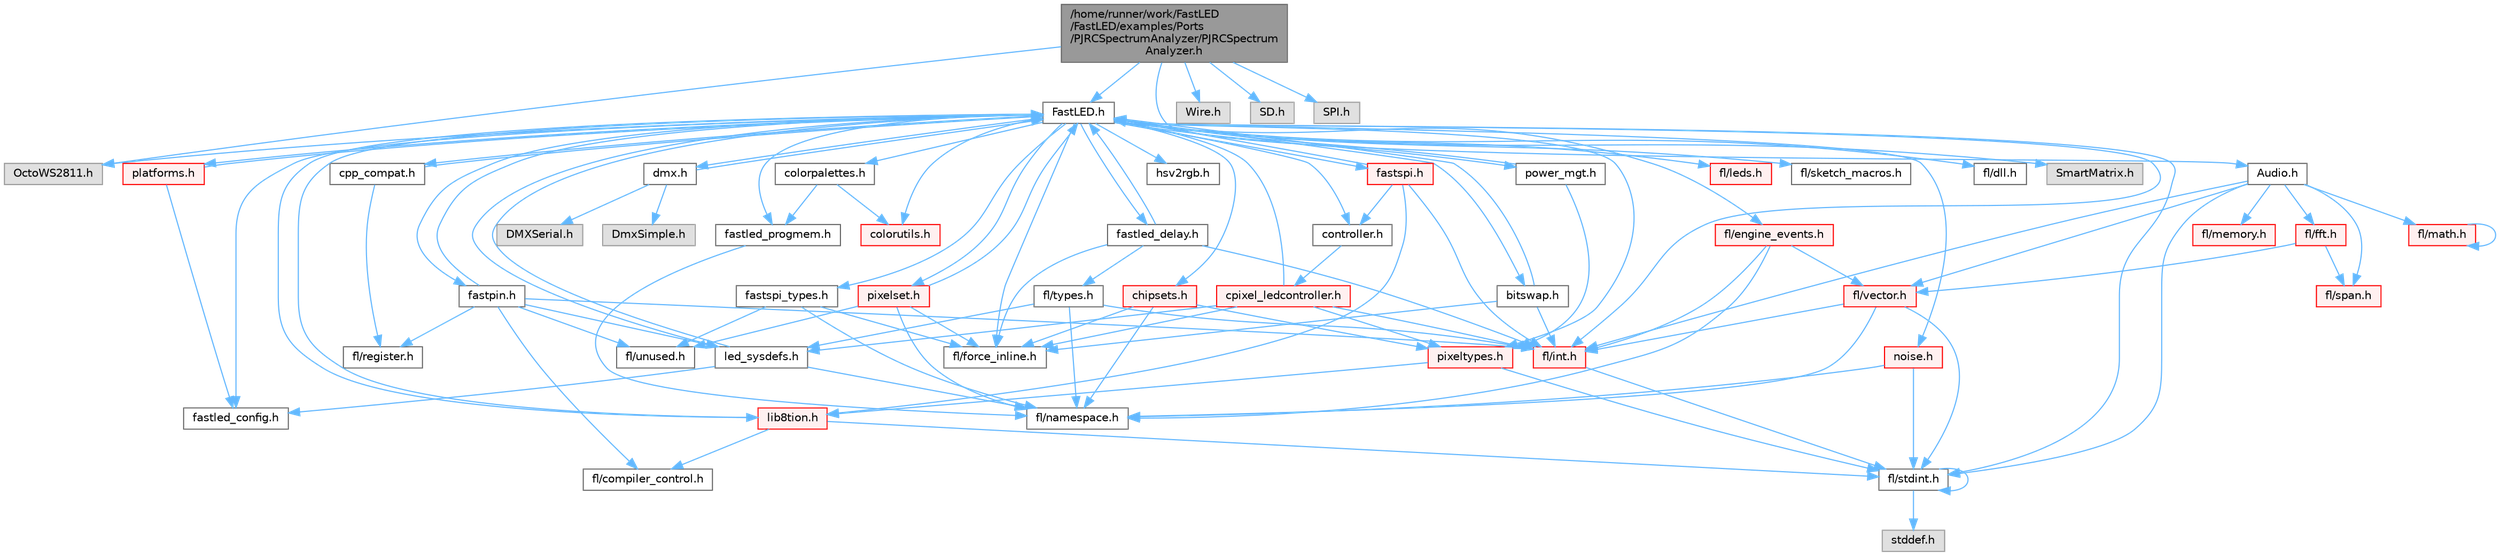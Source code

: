 digraph "/home/runner/work/FastLED/FastLED/examples/Ports/PJRCSpectrumAnalyzer/PJRCSpectrumAnalyzer.h"
{
 // INTERACTIVE_SVG=YES
 // LATEX_PDF_SIZE
  bgcolor="transparent";
  edge [fontname=Helvetica,fontsize=10,labelfontname=Helvetica,labelfontsize=10];
  node [fontname=Helvetica,fontsize=10,shape=box,height=0.2,width=0.4];
  Node1 [id="Node000001",label="/home/runner/work/FastLED\l/FastLED/examples/Ports\l/PJRCSpectrumAnalyzer/PJRCSpectrum\lAnalyzer.h",height=0.2,width=0.4,color="gray40", fillcolor="grey60", style="filled", fontcolor="black",tooltip=" "];
  Node1 -> Node2 [id="edge1_Node000001_Node000002",color="steelblue1",style="solid",tooltip=" "];
  Node2 [id="Node000002",label="OctoWS2811.h",height=0.2,width=0.4,color="grey60", fillcolor="#E0E0E0", style="filled",tooltip=" "];
  Node1 -> Node3 [id="edge2_Node000001_Node000003",color="steelblue1",style="solid",tooltip=" "];
  Node3 [id="Node000003",label="FastLED.h",height=0.2,width=0.4,color="grey40", fillcolor="white", style="filled",URL="$db/d97/_fast_l_e_d_8h.html",tooltip="central include file for FastLED, defines the CFastLED class/object"];
  Node3 -> Node4 [id="edge3_Node000003_Node000004",color="steelblue1",style="solid",tooltip=" "];
  Node4 [id="Node000004",label="fl/stdint.h",height=0.2,width=0.4,color="grey40", fillcolor="white", style="filled",URL="$df/dd8/stdint_8h.html",tooltip=" "];
  Node4 -> Node5 [id="edge4_Node000004_Node000005",color="steelblue1",style="solid",tooltip=" "];
  Node5 [id="Node000005",label="stddef.h",height=0.2,width=0.4,color="grey60", fillcolor="#E0E0E0", style="filled",tooltip=" "];
  Node4 -> Node4 [id="edge5_Node000004_Node000004",color="steelblue1",style="solid",tooltip=" "];
  Node3 -> Node6 [id="edge6_Node000003_Node000006",color="steelblue1",style="solid",tooltip=" "];
  Node6 [id="Node000006",label="fl/dll.h",height=0.2,width=0.4,color="grey40", fillcolor="white", style="filled",URL="$d3/d4b/dll_8h.html",tooltip="FastLED dynamic library interface - lightweight header for external callers."];
  Node3 -> Node7 [id="edge7_Node000003_Node000007",color="steelblue1",style="solid",tooltip=" "];
  Node7 [id="Node000007",label="SmartMatrix.h",height=0.2,width=0.4,color="grey60", fillcolor="#E0E0E0", style="filled",tooltip=" "];
  Node3 -> Node2 [id="edge8_Node000003_Node000002",color="steelblue1",style="solid",tooltip=" "];
  Node3 -> Node8 [id="edge9_Node000003_Node000008",color="steelblue1",style="solid",tooltip=" "];
  Node8 [id="Node000008",label="fl/force_inline.h",height=0.2,width=0.4,color="grey40", fillcolor="white", style="filled",URL="$d4/d64/force__inline_8h.html",tooltip=" "];
  Node3 -> Node9 [id="edge10_Node000003_Node000009",color="steelblue1",style="solid",tooltip=" "];
  Node9 [id="Node000009",label="cpp_compat.h",height=0.2,width=0.4,color="grey40", fillcolor="white", style="filled",URL="$d9/d13/cpp__compat_8h.html",tooltip="Compatibility functions based on C++ version."];
  Node9 -> Node3 [id="edge11_Node000009_Node000003",color="steelblue1",style="solid",tooltip=" "];
  Node9 -> Node10 [id="edge12_Node000009_Node000010",color="steelblue1",style="solid",tooltip=" "];
  Node10 [id="Node000010",label="fl/register.h",height=0.2,width=0.4,color="grey40", fillcolor="white", style="filled",URL="$df/d80/register_8h.html",tooltip=" "];
  Node3 -> Node11 [id="edge13_Node000003_Node000011",color="steelblue1",style="solid",tooltip=" "];
  Node11 [id="Node000011",label="fastled_config.h",height=0.2,width=0.4,color="grey40", fillcolor="white", style="filled",URL="$d5/d11/fastled__config_8h.html",tooltip="Contains definitions that can be used to configure FastLED at compile time."];
  Node3 -> Node12 [id="edge14_Node000003_Node000012",color="steelblue1",style="solid",tooltip=" "];
  Node12 [id="Node000012",label="led_sysdefs.h",height=0.2,width=0.4,color="grey40", fillcolor="white", style="filled",URL="$d9/d3e/led__sysdefs_8h.html",tooltip="Determines which platform system definitions to include."];
  Node12 -> Node3 [id="edge15_Node000012_Node000003",color="steelblue1",style="solid",tooltip=" "];
  Node12 -> Node11 [id="edge16_Node000012_Node000011",color="steelblue1",style="solid",tooltip=" "];
  Node12 -> Node13 [id="edge17_Node000012_Node000013",color="steelblue1",style="solid",tooltip=" "];
  Node13 [id="Node000013",label="fl/namespace.h",height=0.2,width=0.4,color="grey40", fillcolor="white", style="filled",URL="$df/d2a/namespace_8h.html",tooltip="Implements the FastLED namespace macros."];
  Node3 -> Node14 [id="edge18_Node000003_Node000014",color="steelblue1",style="solid",tooltip=" "];
  Node14 [id="Node000014",label="fastled_delay.h",height=0.2,width=0.4,color="grey40", fillcolor="white", style="filled",URL="$d0/da8/fastled__delay_8h.html",tooltip="Utility functions and classes for managing delay cycles."];
  Node14 -> Node3 [id="edge19_Node000014_Node000003",color="steelblue1",style="solid",tooltip=" "];
  Node14 -> Node15 [id="edge20_Node000014_Node000015",color="steelblue1",style="solid",tooltip=" "];
  Node15 [id="Node000015",label="fl/types.h",height=0.2,width=0.4,color="grey40", fillcolor="white", style="filled",URL="$d7/da1/fl_2types_8h.html",tooltip=" "];
  Node15 -> Node13 [id="edge21_Node000015_Node000013",color="steelblue1",style="solid",tooltip=" "];
  Node15 -> Node16 [id="edge22_Node000015_Node000016",color="steelblue1",style="solid",tooltip=" "];
  Node16 [id="Node000016",label="fl/int.h",height=0.2,width=0.4,color="red", fillcolor="#FFF0F0", style="filled",URL="$d3/d7e/int_8h.html",tooltip=" "];
  Node16 -> Node4 [id="edge23_Node000016_Node000004",color="steelblue1",style="solid",tooltip=" "];
  Node15 -> Node12 [id="edge24_Node000015_Node000012",color="steelblue1",style="solid",tooltip=" "];
  Node14 -> Node8 [id="edge25_Node000014_Node000008",color="steelblue1",style="solid",tooltip=" "];
  Node14 -> Node16 [id="edge26_Node000014_Node000016",color="steelblue1",style="solid",tooltip=" "];
  Node3 -> Node18 [id="edge27_Node000003_Node000018",color="steelblue1",style="solid",tooltip=" "];
  Node18 [id="Node000018",label="bitswap.h",height=0.2,width=0.4,color="grey40", fillcolor="white", style="filled",URL="$de/ded/bitswap_8h.html",tooltip="Functions for doing a rotation of bits/bytes used by parallel output."];
  Node18 -> Node3 [id="edge28_Node000018_Node000003",color="steelblue1",style="solid",tooltip=" "];
  Node18 -> Node8 [id="edge29_Node000018_Node000008",color="steelblue1",style="solid",tooltip=" "];
  Node18 -> Node16 [id="edge30_Node000018_Node000016",color="steelblue1",style="solid",tooltip=" "];
  Node3 -> Node19 [id="edge31_Node000003_Node000019",color="steelblue1",style="solid",tooltip=" "];
  Node19 [id="Node000019",label="controller.h",height=0.2,width=0.4,color="grey40", fillcolor="white", style="filled",URL="$d2/dd9/controller_8h.html",tooltip="deprecated: base definitions used by led controllers for writing out led data"];
  Node19 -> Node20 [id="edge32_Node000019_Node000020",color="steelblue1",style="solid",tooltip=" "];
  Node20 [id="Node000020",label="cpixel_ledcontroller.h",height=0.2,width=0.4,color="red", fillcolor="#FFF0F0", style="filled",URL="$d9/d57/cpixel__ledcontroller_8h.html",tooltip="defines the templated version of the CLEDController class"];
  Node20 -> Node3 [id="edge33_Node000020_Node000003",color="steelblue1",style="solid",tooltip=" "];
  Node20 -> Node12 [id="edge34_Node000020_Node000012",color="steelblue1",style="solid",tooltip=" "];
  Node20 -> Node21 [id="edge35_Node000020_Node000021",color="steelblue1",style="solid",tooltip=" "];
  Node21 [id="Node000021",label="pixeltypes.h",height=0.2,width=0.4,color="red", fillcolor="#FFF0F0", style="filled",URL="$d2/dba/pixeltypes_8h.html",tooltip="Includes defintions for RGB and HSV pixels."];
  Node21 -> Node4 [id="edge36_Node000021_Node000004",color="steelblue1",style="solid",tooltip=" "];
  Node21 -> Node22 [id="edge37_Node000021_Node000022",color="steelblue1",style="solid",tooltip=" "];
  Node22 [id="Node000022",label="lib8tion.h",height=0.2,width=0.4,color="red", fillcolor="#FFF0F0", style="filled",URL="$df/da5/lib8tion_8h.html",tooltip="Fast, efficient 8-bit math functions specifically designed for high-performance LED programming."];
  Node22 -> Node3 [id="edge38_Node000022_Node000003",color="steelblue1",style="solid",tooltip=" "];
  Node22 -> Node25 [id="edge39_Node000022_Node000025",color="steelblue1",style="solid",tooltip=" "];
  Node25 [id="Node000025",label="fl/compiler_control.h",height=0.2,width=0.4,color="grey40", fillcolor="white", style="filled",URL="$d4/d54/compiler__control_8h.html",tooltip=" "];
  Node22 -> Node4 [id="edge40_Node000022_Node000004",color="steelblue1",style="solid",tooltip=" "];
  Node20 -> Node8 [id="edge41_Node000020_Node000008",color="steelblue1",style="solid",tooltip=" "];
  Node20 -> Node16 [id="edge42_Node000020_Node000016",color="steelblue1",style="solid",tooltip=" "];
  Node3 -> Node117 [id="edge43_Node000003_Node000117",color="steelblue1",style="solid",tooltip=" "];
  Node117 [id="Node000117",label="fastpin.h",height=0.2,width=0.4,color="grey40", fillcolor="white", style="filled",URL="$db/d65/fastpin_8h.html",tooltip="Class base definitions for defining fast pin access."];
  Node117 -> Node3 [id="edge44_Node000117_Node000003",color="steelblue1",style="solid",tooltip=" "];
  Node117 -> Node25 [id="edge45_Node000117_Node000025",color="steelblue1",style="solid",tooltip=" "];
  Node117 -> Node12 [id="edge46_Node000117_Node000012",color="steelblue1",style="solid",tooltip=" "];
  Node117 -> Node54 [id="edge47_Node000117_Node000054",color="steelblue1",style="solid",tooltip=" "];
  Node54 [id="Node000054",label="fl/unused.h",height=0.2,width=0.4,color="grey40", fillcolor="white", style="filled",URL="$d8/d4b/unused_8h.html",tooltip=" "];
  Node117 -> Node16 [id="edge48_Node000117_Node000016",color="steelblue1",style="solid",tooltip=" "];
  Node117 -> Node10 [id="edge49_Node000117_Node000010",color="steelblue1",style="solid",tooltip=" "];
  Node3 -> Node118 [id="edge50_Node000003_Node000118",color="steelblue1",style="solid",tooltip=" "];
  Node118 [id="Node000118",label="fastspi_types.h",height=0.2,width=0.4,color="grey40", fillcolor="white", style="filled",URL="$d2/ddb/fastspi__types_8h.html",tooltip="Data types and constants used by SPI interfaces."];
  Node118 -> Node8 [id="edge51_Node000118_Node000008",color="steelblue1",style="solid",tooltip=" "];
  Node118 -> Node13 [id="edge52_Node000118_Node000013",color="steelblue1",style="solid",tooltip=" "];
  Node118 -> Node54 [id="edge53_Node000118_Node000054",color="steelblue1",style="solid",tooltip=" "];
  Node3 -> Node119 [id="edge54_Node000003_Node000119",color="steelblue1",style="solid",tooltip=" "];
  Node119 [id="Node000119",label="dmx.h",height=0.2,width=0.4,color="grey40", fillcolor="white", style="filled",URL="$d3/de1/dmx_8h.html",tooltip="Defines the DMX512-based LED controllers."];
  Node119 -> Node3 [id="edge55_Node000119_Node000003",color="steelblue1",style="solid",tooltip=" "];
  Node119 -> Node120 [id="edge56_Node000119_Node000120",color="steelblue1",style="solid",tooltip=" "];
  Node120 [id="Node000120",label="DmxSimple.h",height=0.2,width=0.4,color="grey60", fillcolor="#E0E0E0", style="filled",tooltip=" "];
  Node119 -> Node121 [id="edge57_Node000119_Node000121",color="steelblue1",style="solid",tooltip=" "];
  Node121 [id="Node000121",label="DMXSerial.h",height=0.2,width=0.4,color="grey60", fillcolor="#E0E0E0", style="filled",tooltip=" "];
  Node3 -> Node122 [id="edge58_Node000003_Node000122",color="steelblue1",style="solid",tooltip=" "];
  Node122 [id="Node000122",label="platforms.h",height=0.2,width=0.4,color="red", fillcolor="#FFF0F0", style="filled",URL="$da/dc9/platforms_8h.html",tooltip="Determines which platforms headers to include."];
  Node122 -> Node3 [id="edge59_Node000122_Node000003",color="steelblue1",style="solid",tooltip=" "];
  Node122 -> Node11 [id="edge60_Node000122_Node000011",color="steelblue1",style="solid",tooltip=" "];
  Node3 -> Node31 [id="edge61_Node000003_Node000031",color="steelblue1",style="solid",tooltip=" "];
  Node31 [id="Node000031",label="fastled_progmem.h",height=0.2,width=0.4,color="grey40", fillcolor="white", style="filled",URL="$df/dab/fastled__progmem_8h.html",tooltip="Wrapper definitions to allow seamless use of PROGMEM in environments that have it."];
  Node31 -> Node13 [id="edge62_Node000031_Node000013",color="steelblue1",style="solid",tooltip=" "];
  Node3 -> Node22 [id="edge63_Node000003_Node000022",color="steelblue1",style="solid",tooltip=" "];
  Node3 -> Node21 [id="edge64_Node000003_Node000021",color="steelblue1",style="solid",tooltip=" "];
  Node3 -> Node78 [id="edge65_Node000003_Node000078",color="steelblue1",style="solid",tooltip=" "];
  Node78 [id="Node000078",label="hsv2rgb.h",height=0.2,width=0.4,color="grey40", fillcolor="white", style="filled",URL="$de/d9a/hsv2rgb_8h.html",tooltip="Functions to convert from the HSV colorspace to the RGB colorspace."];
  Node3 -> Node124 [id="edge66_Node000003_Node000124",color="steelblue1",style="solid",tooltip=" "];
  Node124 [id="Node000124",label="colorutils.h",height=0.2,width=0.4,color="red", fillcolor="#FFF0F0", style="filled",URL="$d1/dfb/colorutils_8h.html",tooltip=" "];
  Node3 -> Node129 [id="edge67_Node000003_Node000129",color="steelblue1",style="solid",tooltip=" "];
  Node129 [id="Node000129",label="pixelset.h",height=0.2,width=0.4,color="red", fillcolor="#FFF0F0", style="filled",URL="$d4/d46/pixelset_8h.html",tooltip="Declares classes for managing logical groups of LEDs."];
  Node129 -> Node8 [id="edge68_Node000129_Node000008",color="steelblue1",style="solid",tooltip=" "];
  Node129 -> Node13 [id="edge69_Node000129_Node000013",color="steelblue1",style="solid",tooltip=" "];
  Node129 -> Node54 [id="edge70_Node000129_Node000054",color="steelblue1",style="solid",tooltip=" "];
  Node129 -> Node3 [id="edge71_Node000129_Node000003",color="steelblue1",style="solid",tooltip=" "];
  Node3 -> Node130 [id="edge72_Node000003_Node000130",color="steelblue1",style="solid",tooltip=" "];
  Node130 [id="Node000130",label="colorpalettes.h",height=0.2,width=0.4,color="grey40", fillcolor="white", style="filled",URL="$dc/dcc/colorpalettes_8h.html",tooltip="Declarations for the predefined color palettes supplied by FastLED."];
  Node130 -> Node124 [id="edge73_Node000130_Node000124",color="steelblue1",style="solid",tooltip=" "];
  Node130 -> Node31 [id="edge74_Node000130_Node000031",color="steelblue1",style="solid",tooltip=" "];
  Node3 -> Node131 [id="edge75_Node000003_Node000131",color="steelblue1",style="solid",tooltip=" "];
  Node131 [id="Node000131",label="noise.h",height=0.2,width=0.4,color="red", fillcolor="#FFF0F0", style="filled",URL="$d1/d31/noise_8h.html",tooltip="Functions to generate and fill arrays with noise."];
  Node131 -> Node4 [id="edge76_Node000131_Node000004",color="steelblue1",style="solid",tooltip=" "];
  Node131 -> Node13 [id="edge77_Node000131_Node000013",color="steelblue1",style="solid",tooltip=" "];
  Node3 -> Node132 [id="edge78_Node000003_Node000132",color="steelblue1",style="solid",tooltip=" "];
  Node132 [id="Node000132",label="power_mgt.h",height=0.2,width=0.4,color="grey40", fillcolor="white", style="filled",URL="$dc/d5b/power__mgt_8h.html",tooltip="Functions to limit the power used by FastLED."];
  Node132 -> Node3 [id="edge79_Node000132_Node000003",color="steelblue1",style="solid",tooltip=" "];
  Node132 -> Node21 [id="edge80_Node000132_Node000021",color="steelblue1",style="solid",tooltip=" "];
  Node3 -> Node133 [id="edge81_Node000003_Node000133",color="steelblue1",style="solid",tooltip=" "];
  Node133 [id="Node000133",label="fastspi.h",height=0.2,width=0.4,color="red", fillcolor="#FFF0F0", style="filled",URL="$d6/ddc/fastspi_8h.html",tooltip="Serial peripheral interface (SPI) definitions per platform."];
  Node133 -> Node3 [id="edge82_Node000133_Node000003",color="steelblue1",style="solid",tooltip=" "];
  Node133 -> Node19 [id="edge83_Node000133_Node000019",color="steelblue1",style="solid",tooltip=" "];
  Node133 -> Node22 [id="edge84_Node000133_Node000022",color="steelblue1",style="solid",tooltip=" "];
  Node133 -> Node16 [id="edge85_Node000133_Node000016",color="steelblue1",style="solid",tooltip=" "];
  Node3 -> Node135 [id="edge86_Node000003_Node000135",color="steelblue1",style="solid",tooltip=" "];
  Node135 [id="Node000135",label="chipsets.h",height=0.2,width=0.4,color="red", fillcolor="#FFF0F0", style="filled",URL="$db/d66/chipsets_8h.html",tooltip="Contains the bulk of the definitions for the various LED chipsets supported."];
  Node135 -> Node21 [id="edge87_Node000135_Node000021",color="steelblue1",style="solid",tooltip=" "];
  Node135 -> Node8 [id="edge88_Node000135_Node000008",color="steelblue1",style="solid",tooltip=" "];
  Node135 -> Node13 [id="edge89_Node000135_Node000013",color="steelblue1",style="solid",tooltip=" "];
  Node3 -> Node93 [id="edge90_Node000003_Node000093",color="steelblue1",style="solid",tooltip=" "];
  Node93 [id="Node000093",label="fl/engine_events.h",height=0.2,width=0.4,color="red", fillcolor="#FFF0F0", style="filled",URL="$db/dc0/engine__events_8h.html",tooltip=" "];
  Node93 -> Node13 [id="edge91_Node000093_Node000013",color="steelblue1",style="solid",tooltip=" "];
  Node93 -> Node67 [id="edge92_Node000093_Node000067",color="steelblue1",style="solid",tooltip=" "];
  Node67 [id="Node000067",label="fl/vector.h",height=0.2,width=0.4,color="red", fillcolor="#FFF0F0", style="filled",URL="$d6/d68/vector_8h.html",tooltip=" "];
  Node67 -> Node4 [id="edge93_Node000067_Node000004",color="steelblue1",style="solid",tooltip=" "];
  Node67 -> Node16 [id="edge94_Node000067_Node000016",color="steelblue1",style="solid",tooltip=" "];
  Node67 -> Node13 [id="edge95_Node000067_Node000013",color="steelblue1",style="solid",tooltip=" "];
  Node93 -> Node16 [id="edge96_Node000093_Node000016",color="steelblue1",style="solid",tooltip=" "];
  Node3 -> Node137 [id="edge97_Node000003_Node000137",color="steelblue1",style="solid",tooltip=" "];
  Node137 [id="Node000137",label="fl/leds.h",height=0.2,width=0.4,color="red", fillcolor="#FFF0F0", style="filled",URL="$da/d78/leds_8h.html",tooltip=" "];
  Node3 -> Node16 [id="edge98_Node000003_Node000016",color="steelblue1",style="solid",tooltip=" "];
  Node3 -> Node110 [id="edge99_Node000003_Node000110",color="steelblue1",style="solid",tooltip=" "];
  Node110 [id="Node000110",label="fl/sketch_macros.h",height=0.2,width=0.4,color="grey40", fillcolor="white", style="filled",URL="$d1/dbc/sketch__macros_8h.html",tooltip=" "];
  Node1 -> Node138 [id="edge100_Node000001_Node000138",color="steelblue1",style="solid",tooltip=" "];
  Node138 [id="Node000138",label="Audio.h",height=0.2,width=0.4,color="grey40", fillcolor="white", style="filled",URL="$da/d09/audio_8h.html",tooltip=" "];
  Node138 -> Node139 [id="edge101_Node000138_Node000139",color="steelblue1",style="solid",tooltip=" "];
  Node139 [id="Node000139",label="fl/fft.h",height=0.2,width=0.4,color="red", fillcolor="#FFF0F0", style="filled",URL="$d7/d76/fft_8h.html",tooltip=" "];
  Node139 -> Node70 [id="edge102_Node000139_Node000070",color="steelblue1",style="solid",tooltip=" "];
  Node70 [id="Node000070",label="fl/span.h",height=0.2,width=0.4,color="red", fillcolor="#FFF0F0", style="filled",URL="$d4/d7a/span_8h.html",tooltip=" "];
  Node139 -> Node67 [id="edge103_Node000139_Node000067",color="steelblue1",style="solid",tooltip=" "];
  Node138 -> Node35 [id="edge104_Node000138_Node000035",color="steelblue1",style="solid",tooltip=" "];
  Node35 [id="Node000035",label="fl/math.h",height=0.2,width=0.4,color="red", fillcolor="#FFF0F0", style="filled",URL="$df/db1/math_8h.html",tooltip=" "];
  Node35 -> Node35 [id="edge105_Node000035_Node000035",color="steelblue1",style="solid",tooltip=" "];
  Node138 -> Node41 [id="edge106_Node000138_Node000041",color="steelblue1",style="solid",tooltip=" "];
  Node41 [id="Node000041",label="fl/memory.h",height=0.2,width=0.4,color="red", fillcolor="#FFF0F0", style="filled",URL="$dc/d18/memory_8h.html",tooltip=" "];
  Node138 -> Node70 [id="edge107_Node000138_Node000070",color="steelblue1",style="solid",tooltip=" "];
  Node138 -> Node67 [id="edge108_Node000138_Node000067",color="steelblue1",style="solid",tooltip=" "];
  Node138 -> Node16 [id="edge109_Node000138_Node000016",color="steelblue1",style="solid",tooltip=" "];
  Node138 -> Node4 [id="edge110_Node000138_Node000004",color="steelblue1",style="solid",tooltip=" "];
  Node1 -> Node140 [id="edge111_Node000001_Node000140",color="steelblue1",style="solid",tooltip=" "];
  Node140 [id="Node000140",label="Wire.h",height=0.2,width=0.4,color="grey60", fillcolor="#E0E0E0", style="filled",tooltip=" "];
  Node1 -> Node141 [id="edge112_Node000001_Node000141",color="steelblue1",style="solid",tooltip=" "];
  Node141 [id="Node000141",label="SD.h",height=0.2,width=0.4,color="grey60", fillcolor="#E0E0E0", style="filled",tooltip=" "];
  Node1 -> Node142 [id="edge113_Node000001_Node000142",color="steelblue1",style="solid",tooltip=" "];
  Node142 [id="Node000142",label="SPI.h",height=0.2,width=0.4,color="grey60", fillcolor="#E0E0E0", style="filled",tooltip=" "];
}
